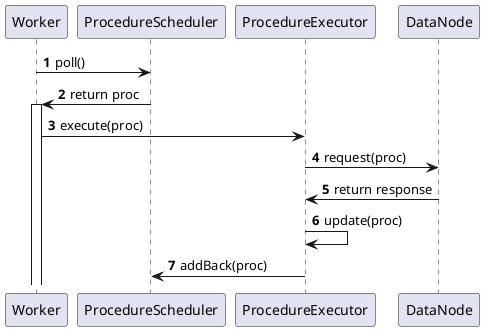 @startuml
'https://plantuml.com/sequence-diagram

autonumber
Worker -> ProcedureScheduler: poll()
ProcedureScheduler -> Worker: return proc
activate Worker
Worker -> ProcedureExecutor:execute(proc)
ProcedureExecutor -> DataNode : request(proc)
DataNode -> ProcedureExecutor : return response
ProcedureExecutor -> ProcedureExecutor : update(proc)
ProcedureExecutor -> ProcedureScheduler : addBack(proc)




@enduml